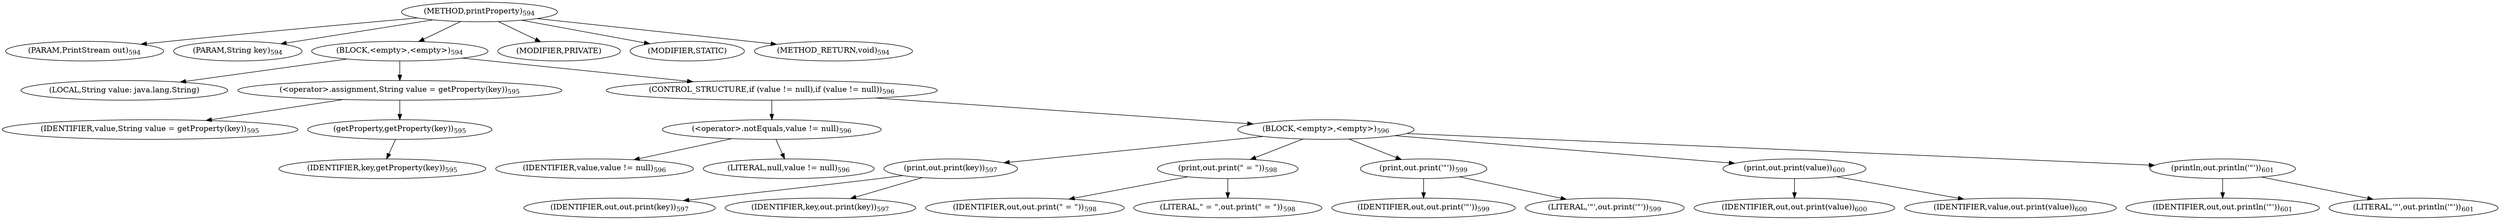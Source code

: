 digraph "printProperty" {  
"1233" [label = <(METHOD,printProperty)<SUB>594</SUB>> ]
"1234" [label = <(PARAM,PrintStream out)<SUB>594</SUB>> ]
"1235" [label = <(PARAM,String key)<SUB>594</SUB>> ]
"1236" [label = <(BLOCK,&lt;empty&gt;,&lt;empty&gt;)<SUB>594</SUB>> ]
"1237" [label = <(LOCAL,String value: java.lang.String)> ]
"1238" [label = <(&lt;operator&gt;.assignment,String value = getProperty(key))<SUB>595</SUB>> ]
"1239" [label = <(IDENTIFIER,value,String value = getProperty(key))<SUB>595</SUB>> ]
"1240" [label = <(getProperty,getProperty(key))<SUB>595</SUB>> ]
"1241" [label = <(IDENTIFIER,key,getProperty(key))<SUB>595</SUB>> ]
"1242" [label = <(CONTROL_STRUCTURE,if (value != null),if (value != null))<SUB>596</SUB>> ]
"1243" [label = <(&lt;operator&gt;.notEquals,value != null)<SUB>596</SUB>> ]
"1244" [label = <(IDENTIFIER,value,value != null)<SUB>596</SUB>> ]
"1245" [label = <(LITERAL,null,value != null)<SUB>596</SUB>> ]
"1246" [label = <(BLOCK,&lt;empty&gt;,&lt;empty&gt;)<SUB>596</SUB>> ]
"1247" [label = <(print,out.print(key))<SUB>597</SUB>> ]
"1248" [label = <(IDENTIFIER,out,out.print(key))<SUB>597</SUB>> ]
"1249" [label = <(IDENTIFIER,key,out.print(key))<SUB>597</SUB>> ]
"1250" [label = <(print,out.print(&quot; = &quot;))<SUB>598</SUB>> ]
"1251" [label = <(IDENTIFIER,out,out.print(&quot; = &quot;))<SUB>598</SUB>> ]
"1252" [label = <(LITERAL,&quot; = &quot;,out.print(&quot; = &quot;))<SUB>598</SUB>> ]
"1253" [label = <(print,out.print('&quot;'))<SUB>599</SUB>> ]
"1254" [label = <(IDENTIFIER,out,out.print('&quot;'))<SUB>599</SUB>> ]
"1255" [label = <(LITERAL,'&quot;',out.print('&quot;'))<SUB>599</SUB>> ]
"1256" [label = <(print,out.print(value))<SUB>600</SUB>> ]
"1257" [label = <(IDENTIFIER,out,out.print(value))<SUB>600</SUB>> ]
"1258" [label = <(IDENTIFIER,value,out.print(value))<SUB>600</SUB>> ]
"1259" [label = <(println,out.println('&quot;'))<SUB>601</SUB>> ]
"1260" [label = <(IDENTIFIER,out,out.println('&quot;'))<SUB>601</SUB>> ]
"1261" [label = <(LITERAL,'&quot;',out.println('&quot;'))<SUB>601</SUB>> ]
"1262" [label = <(MODIFIER,PRIVATE)> ]
"1263" [label = <(MODIFIER,STATIC)> ]
"1264" [label = <(METHOD_RETURN,void)<SUB>594</SUB>> ]
  "1233" -> "1234" 
  "1233" -> "1235" 
  "1233" -> "1236" 
  "1233" -> "1262" 
  "1233" -> "1263" 
  "1233" -> "1264" 
  "1236" -> "1237" 
  "1236" -> "1238" 
  "1236" -> "1242" 
  "1238" -> "1239" 
  "1238" -> "1240" 
  "1240" -> "1241" 
  "1242" -> "1243" 
  "1242" -> "1246" 
  "1243" -> "1244" 
  "1243" -> "1245" 
  "1246" -> "1247" 
  "1246" -> "1250" 
  "1246" -> "1253" 
  "1246" -> "1256" 
  "1246" -> "1259" 
  "1247" -> "1248" 
  "1247" -> "1249" 
  "1250" -> "1251" 
  "1250" -> "1252" 
  "1253" -> "1254" 
  "1253" -> "1255" 
  "1256" -> "1257" 
  "1256" -> "1258" 
  "1259" -> "1260" 
  "1259" -> "1261" 
}
